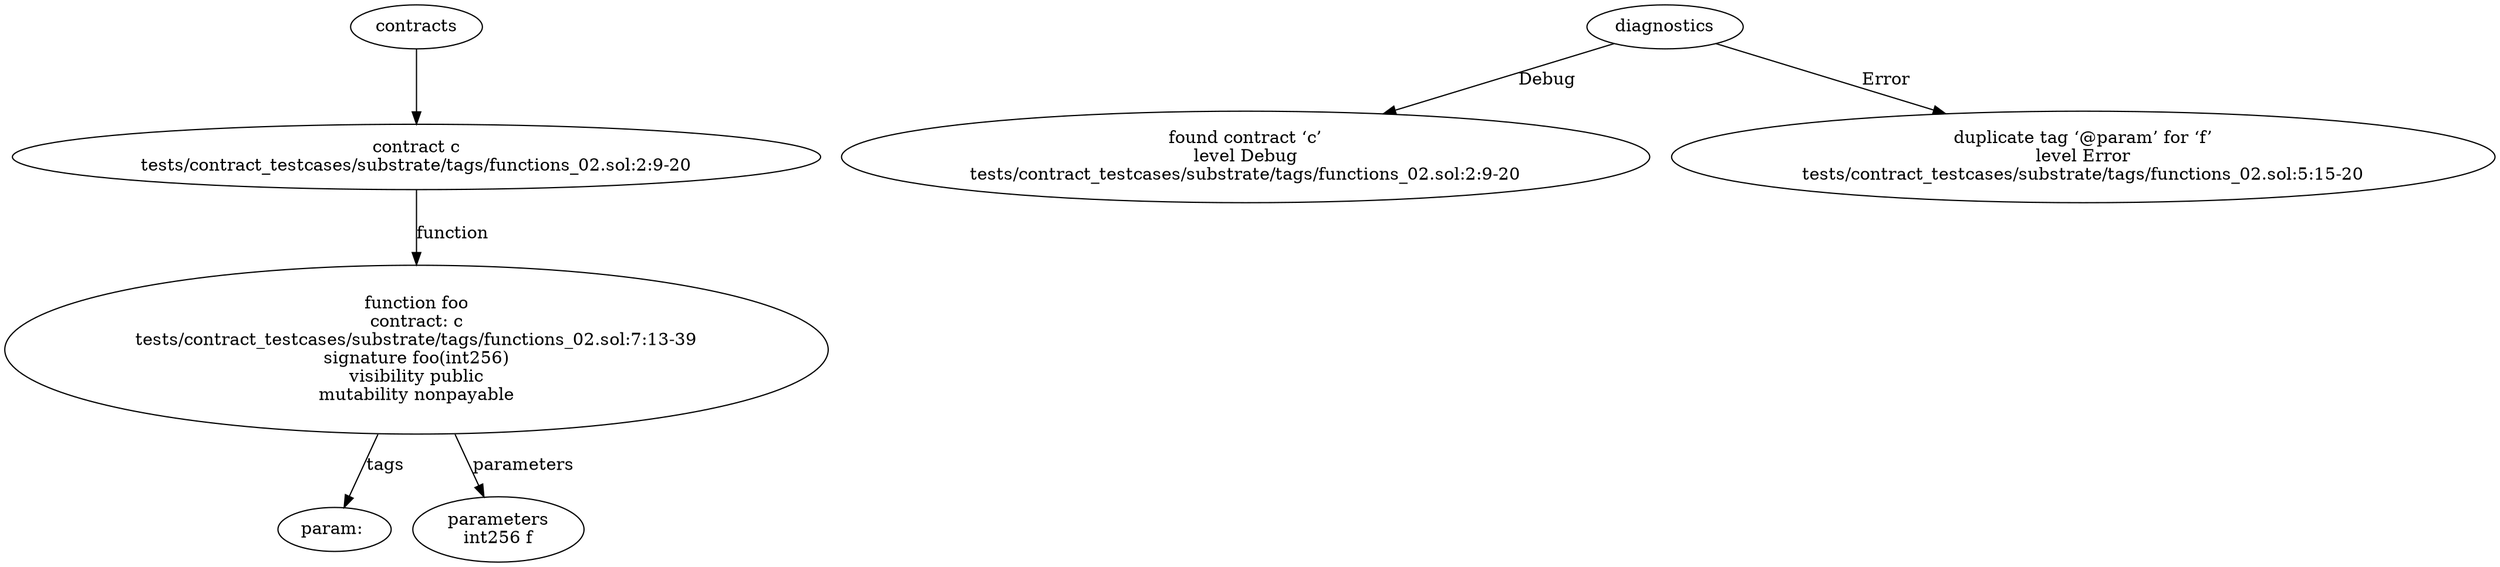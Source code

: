 strict digraph "tests/contract_testcases/substrate/tags/functions_02.sol" {
	contract [label="contract c\ntests/contract_testcases/substrate/tags/functions_02.sol:2:9-20"]
	foo [label="function foo\ncontract: c\ntests/contract_testcases/substrate/tags/functions_02.sol:7:13-39\nsignature foo(int256)\nvisibility public\nmutability nonpayable"]
	tags [label="param: "]
	parameters [label="parameters\nint256 f"]
	diagnostic [label="found contract ‘c’\nlevel Debug\ntests/contract_testcases/substrate/tags/functions_02.sol:2:9-20"]
	diagnostic_7 [label="duplicate tag ‘@param’ for ‘f’\nlevel Error\ntests/contract_testcases/substrate/tags/functions_02.sol:5:15-20"]
	contracts -> contract
	contract -> foo [label="function"]
	foo -> tags [label="tags"]
	foo -> parameters [label="parameters"]
	diagnostics -> diagnostic [label="Debug"]
	diagnostics -> diagnostic_7 [label="Error"]
}
